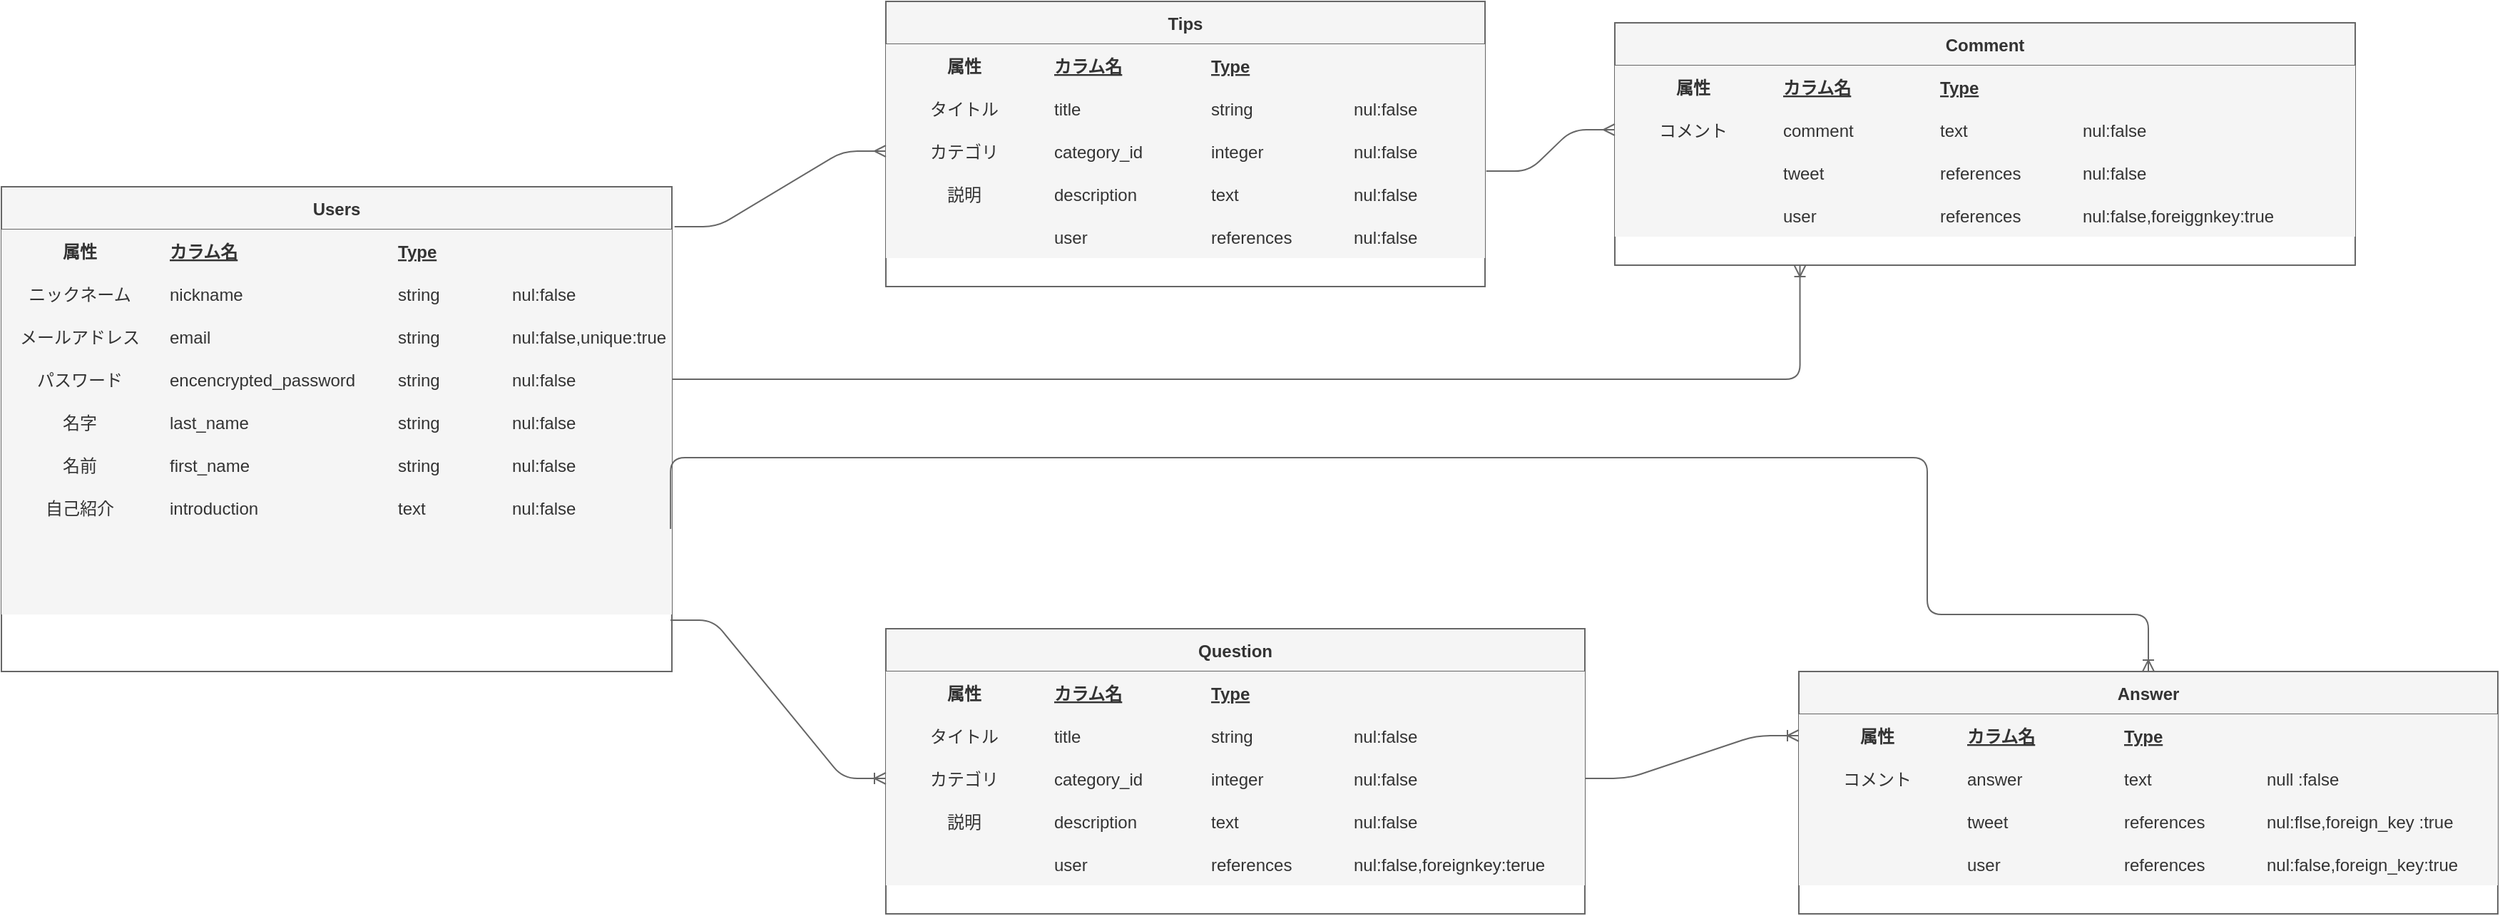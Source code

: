 <mxfile>
    <diagram id="hFUBkZYDd5HjdSjsiQQI" name="ページ1">
        <mxGraphModel dx="728" dy="524" grid="1" gridSize="10" guides="1" tooltips="1" connect="1" arrows="1" fold="1" page="1" pageScale="1" pageWidth="827" pageHeight="1169" background="#FFFFFF" math="0" shadow="0">
            <root>
                <mxCell id="0"/>
                <mxCell id="1" parent="0"/>
                <mxCell id="2" value="Users" style="shape=table;startSize=30;container=1;collapsible=1;childLayout=tableLayout;fixedRows=1;rowLines=0;fontStyle=1;align=center;resizeLast=1;fillColor=#f5f5f5;strokeColor=#666666;fontColor=#333333;" parent="1" vertex="1">
                    <mxGeometry x="110" y="190" width="470" height="340" as="geometry">
                        <mxRectangle x="20" y="60" width="70" height="30" as="alternateBounds"/>
                    </mxGeometry>
                </mxCell>
                <mxCell id="3" value="" style="shape=partialRectangle;collapsible=0;dropTarget=0;pointerEvents=0;fillColor=#f5f5f5;top=0;left=0;bottom=1;right=0;points=[[0,0.5],[1,0.5]];portConstraint=eastwest;strokeColor=#666666;fontColor=#333333;" parent="2" vertex="1">
                    <mxGeometry y="30" width="470" height="30" as="geometry"/>
                </mxCell>
                <mxCell id="4" value="属性" style="shape=partialRectangle;connectable=0;fillColor=#f5f5f5;top=0;left=0;bottom=0;right=0;fontStyle=1;overflow=hidden;strokeColor=#666666;fontColor=#333333;" parent="3" vertex="1">
                    <mxGeometry width="110" height="30" as="geometry"/>
                </mxCell>
                <mxCell id="5" value="カラム名" style="shape=partialRectangle;connectable=0;fillColor=#f5f5f5;top=0;left=0;bottom=0;right=0;align=left;spacingLeft=6;fontStyle=5;overflow=hidden;strokeColor=#666666;fontColor=#333333;" parent="3" vertex="1">
                    <mxGeometry x="110" width="160" height="30" as="geometry"/>
                </mxCell>
                <mxCell id="6" value="Type" style="shape=partialRectangle;connectable=0;fillColor=#f5f5f5;top=0;left=0;bottom=0;right=0;align=left;spacingLeft=6;fontStyle=5;overflow=hidden;strokeColor=#666666;fontColor=#333333;" parent="3" vertex="1">
                    <mxGeometry x="270" width="80" height="30" as="geometry"/>
                </mxCell>
                <mxCell id="130" style="shape=partialRectangle;connectable=0;fillColor=#f5f5f5;top=0;left=0;bottom=0;right=0;align=left;spacingLeft=6;fontStyle=5;overflow=hidden;strokeColor=#666666;fontColor=#333333;" vertex="1" parent="3">
                    <mxGeometry x="350" width="120" height="30" as="geometry"/>
                </mxCell>
                <mxCell id="7" value="" style="shape=partialRectangle;collapsible=0;dropTarget=0;pointerEvents=0;fillColor=#f5f5f5;top=0;left=0;bottom=0;right=0;points=[[0,0.5],[1,0.5]];portConstraint=eastwest;strokeColor=#666666;fontColor=#333333;" parent="2" vertex="1">
                    <mxGeometry y="60" width="470" height="30" as="geometry"/>
                </mxCell>
                <mxCell id="8" value="ニックネーム" style="shape=partialRectangle;connectable=0;fillColor=#f5f5f5;top=0;left=0;bottom=0;right=0;editable=1;overflow=hidden;strokeColor=#666666;fontColor=#333333;" parent="7" vertex="1">
                    <mxGeometry width="110" height="30" as="geometry"/>
                </mxCell>
                <mxCell id="9" value="nickname" style="shape=partialRectangle;connectable=0;fillColor=#f5f5f5;top=0;left=0;bottom=0;right=0;align=left;spacingLeft=6;overflow=hidden;strokeColor=#666666;fontColor=#333333;" parent="7" vertex="1">
                    <mxGeometry x="110" width="160" height="30" as="geometry"/>
                </mxCell>
                <mxCell id="10" value="string" style="shape=partialRectangle;connectable=0;fillColor=#f5f5f5;top=0;left=0;bottom=0;right=0;align=left;spacingLeft=6;overflow=hidden;strokeColor=#666666;fontColor=#333333;" parent="7" vertex="1">
                    <mxGeometry x="270" width="80" height="30" as="geometry"/>
                </mxCell>
                <mxCell id="131" value="nul:false" style="shape=partialRectangle;connectable=0;fillColor=#f5f5f5;top=0;left=0;bottom=0;right=0;align=left;spacingLeft=6;overflow=hidden;strokeColor=#666666;fontColor=#333333;" vertex="1" parent="7">
                    <mxGeometry x="350" width="120" height="30" as="geometry"/>
                </mxCell>
                <mxCell id="11" value="" style="shape=partialRectangle;collapsible=0;dropTarget=0;pointerEvents=0;fillColor=#f5f5f5;top=0;left=0;bottom=0;right=0;points=[[0,0.5],[1,0.5]];portConstraint=eastwest;strokeColor=#666666;fontColor=#333333;" parent="2" vertex="1">
                    <mxGeometry y="90" width="470" height="30" as="geometry"/>
                </mxCell>
                <mxCell id="12" value="メールアドレス" style="shape=partialRectangle;connectable=0;fillColor=#f5f5f5;top=0;left=0;bottom=0;right=0;editable=1;overflow=hidden;strokeColor=#666666;fontColor=#333333;" parent="11" vertex="1">
                    <mxGeometry width="110" height="30" as="geometry"/>
                </mxCell>
                <mxCell id="13" value="email" style="shape=partialRectangle;connectable=0;fillColor=#f5f5f5;top=0;left=0;bottom=0;right=0;align=left;spacingLeft=6;overflow=hidden;strokeColor=#666666;fontColor=#333333;" parent="11" vertex="1">
                    <mxGeometry x="110" width="160" height="30" as="geometry"/>
                </mxCell>
                <mxCell id="14" value="string" style="shape=partialRectangle;connectable=0;fillColor=#f5f5f5;top=0;left=0;bottom=0;right=0;align=left;spacingLeft=6;overflow=hidden;strokeColor=#666666;fontColor=#333333;" parent="11" vertex="1">
                    <mxGeometry x="270" width="80" height="30" as="geometry"/>
                </mxCell>
                <mxCell id="132" value="nul:false,unique:true" style="shape=partialRectangle;connectable=0;fillColor=#f5f5f5;top=0;left=0;bottom=0;right=0;align=left;spacingLeft=6;overflow=hidden;strokeColor=#666666;fontColor=#333333;" vertex="1" parent="11">
                    <mxGeometry x="350" width="120" height="30" as="geometry"/>
                </mxCell>
                <mxCell id="15" value="" style="shape=partialRectangle;collapsible=0;dropTarget=0;pointerEvents=0;fillColor=#f5f5f5;top=0;left=0;bottom=0;right=0;points=[[0,0.5],[1,0.5]];portConstraint=eastwest;strokeColor=#666666;fontColor=#333333;" parent="2" vertex="1">
                    <mxGeometry y="120" width="470" height="30" as="geometry"/>
                </mxCell>
                <mxCell id="16" value="パスワード" style="shape=partialRectangle;connectable=0;fillColor=#f5f5f5;top=0;left=0;bottom=0;right=0;editable=1;overflow=hidden;align=center;verticalAlign=middle;strokeColor=#666666;fontColor=#333333;" parent="15" vertex="1">
                    <mxGeometry width="110" height="30" as="geometry"/>
                </mxCell>
                <mxCell id="17" value="encencrypted_password" style="shape=partialRectangle;connectable=0;fillColor=#f5f5f5;top=0;left=0;bottom=0;right=0;align=left;spacingLeft=6;overflow=hidden;strokeColor=#666666;fontColor=#333333;" parent="15" vertex="1">
                    <mxGeometry x="110" width="160" height="30" as="geometry"/>
                </mxCell>
                <mxCell id="18" value="string" style="shape=partialRectangle;connectable=0;fillColor=#f5f5f5;top=0;left=0;bottom=0;right=0;align=left;spacingLeft=6;overflow=hidden;strokeColor=#666666;fontColor=#333333;" parent="15" vertex="1">
                    <mxGeometry x="270" width="80" height="30" as="geometry"/>
                </mxCell>
                <mxCell id="133" value="nul:false" style="shape=partialRectangle;connectable=0;fillColor=#f5f5f5;top=0;left=0;bottom=0;right=0;align=left;spacingLeft=6;overflow=hidden;strokeColor=#666666;fontColor=#333333;" vertex="1" parent="15">
                    <mxGeometry x="350" width="120" height="30" as="geometry"/>
                </mxCell>
                <mxCell id="19" value="" style="shape=partialRectangle;collapsible=0;dropTarget=0;pointerEvents=0;fillColor=#f5f5f5;top=0;left=0;bottom=0;right=0;points=[[0,0.5],[1,0.5]];portConstraint=eastwest;strokeColor=#666666;fontColor=#333333;" parent="2" vertex="1">
                    <mxGeometry y="150" width="470" height="30" as="geometry"/>
                </mxCell>
                <mxCell id="20" value="名字" style="shape=partialRectangle;connectable=0;fillColor=#f5f5f5;top=0;left=0;bottom=0;right=0;editable=1;overflow=hidden;align=center;verticalAlign=middle;strokeColor=#666666;fontColor=#333333;" parent="19" vertex="1">
                    <mxGeometry width="110" height="30" as="geometry"/>
                </mxCell>
                <mxCell id="21" value="last_name" style="shape=partialRectangle;connectable=0;fillColor=#f5f5f5;top=0;left=0;bottom=0;right=0;align=left;spacingLeft=6;overflow=hidden;strokeColor=#666666;fontColor=#333333;" parent="19" vertex="1">
                    <mxGeometry x="110" width="160" height="30" as="geometry"/>
                </mxCell>
                <mxCell id="22" value="string" style="shape=partialRectangle;connectable=0;fillColor=#f5f5f5;top=0;left=0;bottom=0;right=0;align=left;spacingLeft=6;overflow=hidden;strokeColor=#666666;fontColor=#333333;" parent="19" vertex="1">
                    <mxGeometry x="270" width="80" height="30" as="geometry"/>
                </mxCell>
                <mxCell id="134" value="nul:false" style="shape=partialRectangle;connectable=0;fillColor=#f5f5f5;top=0;left=0;bottom=0;right=0;align=left;spacingLeft=6;overflow=hidden;strokeColor=#666666;fontColor=#333333;" vertex="1" parent="19">
                    <mxGeometry x="350" width="120" height="30" as="geometry"/>
                </mxCell>
                <mxCell id="23" value="" style="shape=partialRectangle;collapsible=0;dropTarget=0;pointerEvents=0;fillColor=#f5f5f5;top=0;left=0;bottom=0;right=0;points=[[0,0.5],[1,0.5]];portConstraint=eastwest;strokeColor=#666666;fontColor=#333333;" parent="2" vertex="1">
                    <mxGeometry y="180" width="470" height="30" as="geometry"/>
                </mxCell>
                <mxCell id="24" value="名前" style="shape=partialRectangle;connectable=0;fillColor=#f5f5f5;top=0;left=0;bottom=0;right=0;editable=1;overflow=hidden;align=center;verticalAlign=middle;strokeColor=#666666;fontColor=#333333;" parent="23" vertex="1">
                    <mxGeometry width="110" height="30" as="geometry"/>
                </mxCell>
                <mxCell id="25" value="first_name" style="shape=partialRectangle;connectable=0;fillColor=#f5f5f5;top=0;left=0;bottom=0;right=0;align=left;spacingLeft=6;overflow=hidden;strokeColor=#666666;fontColor=#333333;" parent="23" vertex="1">
                    <mxGeometry x="110" width="160" height="30" as="geometry"/>
                </mxCell>
                <mxCell id="26" value="string" style="shape=partialRectangle;connectable=0;fillColor=#f5f5f5;top=0;left=0;bottom=0;right=0;align=left;spacingLeft=6;overflow=hidden;strokeColor=#666666;fontColor=#333333;" parent="23" vertex="1">
                    <mxGeometry x="270" width="80" height="30" as="geometry"/>
                </mxCell>
                <mxCell id="135" value="nul:false" style="shape=partialRectangle;connectable=0;fillColor=#f5f5f5;top=0;left=0;bottom=0;right=0;align=left;spacingLeft=6;overflow=hidden;strokeColor=#666666;fontColor=#333333;" vertex="1" parent="23">
                    <mxGeometry x="350" width="120" height="30" as="geometry"/>
                </mxCell>
                <mxCell id="27" value="" style="shape=partialRectangle;collapsible=0;dropTarget=0;pointerEvents=0;fillColor=#f5f5f5;top=0;left=0;bottom=0;right=0;points=[[0,0.5],[1,0.5]];portConstraint=eastwest;strokeColor=#666666;fontColor=#333333;" parent="2" vertex="1">
                    <mxGeometry y="210" width="470" height="30" as="geometry"/>
                </mxCell>
                <mxCell id="28" value="自己紹介" style="shape=partialRectangle;connectable=0;fillColor=#f5f5f5;top=0;left=0;bottom=0;right=0;editable=1;overflow=hidden;align=center;verticalAlign=middle;strokeColor=#666666;fontColor=#333333;" parent="27" vertex="1">
                    <mxGeometry width="110" height="30" as="geometry"/>
                </mxCell>
                <mxCell id="29" value="introduction" style="shape=partialRectangle;connectable=0;fillColor=#f5f5f5;top=0;left=0;bottom=0;right=0;align=left;spacingLeft=6;overflow=hidden;strokeColor=#666666;fontColor=#333333;" parent="27" vertex="1">
                    <mxGeometry x="110" width="160" height="30" as="geometry"/>
                </mxCell>
                <mxCell id="30" value="text" style="shape=partialRectangle;connectable=0;fillColor=#f5f5f5;top=0;left=0;bottom=0;right=0;align=left;spacingLeft=6;overflow=hidden;strokeColor=#666666;fontColor=#333333;" parent="27" vertex="1">
                    <mxGeometry x="270" width="80" height="30" as="geometry"/>
                </mxCell>
                <mxCell id="136" value="nul:false" style="shape=partialRectangle;connectable=0;fillColor=#f5f5f5;top=0;left=0;bottom=0;right=0;align=left;spacingLeft=6;overflow=hidden;strokeColor=#666666;fontColor=#333333;" vertex="1" parent="27">
                    <mxGeometry x="350" width="120" height="30" as="geometry"/>
                </mxCell>
                <mxCell id="31" value="" style="shape=partialRectangle;collapsible=0;dropTarget=0;pointerEvents=0;fillColor=#f5f5f5;top=0;left=0;bottom=0;right=0;points=[[0,0.5],[1,0.5]];portConstraint=eastwest;strokeColor=#666666;fontColor=#333333;" parent="2" vertex="1">
                    <mxGeometry y="240" width="470" height="30" as="geometry"/>
                </mxCell>
                <mxCell id="32" value="" style="shape=partialRectangle;connectable=0;fillColor=#f5f5f5;top=0;left=0;bottom=0;right=0;editable=1;overflow=hidden;align=center;verticalAlign=middle;strokeColor=#666666;fontColor=#333333;" parent="31" vertex="1">
                    <mxGeometry width="110" height="30" as="geometry"/>
                </mxCell>
                <mxCell id="33" value="" style="shape=partialRectangle;connectable=0;fillColor=#f5f5f5;top=0;left=0;bottom=0;right=0;align=left;spacingLeft=6;overflow=hidden;strokeColor=#666666;fontColor=#333333;" parent="31" vertex="1">
                    <mxGeometry x="110" width="160" height="30" as="geometry"/>
                </mxCell>
                <mxCell id="34" value="" style="shape=partialRectangle;connectable=0;fillColor=#f5f5f5;top=0;left=0;bottom=0;right=0;align=left;spacingLeft=6;overflow=hidden;strokeColor=#666666;fontColor=#333333;" parent="31" vertex="1">
                    <mxGeometry x="270" width="80" height="30" as="geometry"/>
                </mxCell>
                <mxCell id="137" style="shape=partialRectangle;connectable=0;fillColor=#f5f5f5;top=0;left=0;bottom=0;right=0;align=left;spacingLeft=6;overflow=hidden;strokeColor=#666666;fontColor=#333333;" vertex="1" parent="31">
                    <mxGeometry x="350" width="120" height="30" as="geometry"/>
                </mxCell>
                <mxCell id="35" value="" style="shape=partialRectangle;collapsible=0;dropTarget=0;pointerEvents=0;fillColor=#f5f5f5;top=0;left=0;bottom=0;right=0;points=[[0,0.5],[1,0.5]];portConstraint=eastwest;strokeColor=#666666;fontColor=#333333;" parent="2" vertex="1">
                    <mxGeometry y="270" width="470" height="30" as="geometry"/>
                </mxCell>
                <mxCell id="36" value="" style="shape=partialRectangle;connectable=0;fillColor=#f5f5f5;top=0;left=0;bottom=0;right=0;editable=1;overflow=hidden;align=center;verticalAlign=middle;strokeColor=#666666;fontColor=#333333;" parent="35" vertex="1">
                    <mxGeometry width="110" height="30" as="geometry"/>
                </mxCell>
                <mxCell id="37" value="" style="shape=partialRectangle;connectable=0;fillColor=#f5f5f5;top=0;left=0;bottom=0;right=0;align=left;spacingLeft=6;overflow=hidden;strokeColor=#666666;fontColor=#333333;" parent="35" vertex="1">
                    <mxGeometry x="110" width="160" height="30" as="geometry"/>
                </mxCell>
                <mxCell id="38" value="" style="shape=partialRectangle;connectable=0;fillColor=#f5f5f5;top=0;left=0;bottom=0;right=0;align=left;spacingLeft=6;overflow=hidden;strokeColor=#666666;fontColor=#333333;" parent="35" vertex="1">
                    <mxGeometry x="270" width="80" height="30" as="geometry"/>
                </mxCell>
                <mxCell id="138" style="shape=partialRectangle;connectable=0;fillColor=#f5f5f5;top=0;left=0;bottom=0;right=0;align=left;spacingLeft=6;overflow=hidden;strokeColor=#666666;fontColor=#333333;" vertex="1" parent="35">
                    <mxGeometry x="350" width="120" height="30" as="geometry"/>
                </mxCell>
                <mxCell id="40" value="Tips" style="shape=table;startSize=30;container=1;collapsible=1;childLayout=tableLayout;fixedRows=1;rowLines=0;fontStyle=1;align=center;resizeLast=1;fillColor=#f5f5f5;strokeColor=#666666;fontColor=#333333;swimlaneFillColor=none;" parent="1" vertex="1">
                    <mxGeometry x="730" y="60" width="420" height="200" as="geometry">
                        <mxRectangle x="330" y="50" width="70" height="30" as="alternateBounds"/>
                    </mxGeometry>
                </mxCell>
                <mxCell id="41" value="" style="shape=partialRectangle;collapsible=0;dropTarget=0;pointerEvents=0;fillColor=#f5f5f5;top=0;left=0;bottom=1;right=0;points=[[0,0.5],[1,0.5]];portConstraint=eastwest;strokeColor=#666666;fontColor=#333333;" parent="40" vertex="1">
                    <mxGeometry y="30" width="420" height="30" as="geometry"/>
                </mxCell>
                <mxCell id="42" value="属性" style="shape=partialRectangle;connectable=0;fillColor=#f5f5f5;top=0;left=0;bottom=0;right=0;fontStyle=1;overflow=hidden;strokeColor=#666666;fontColor=#333333;" parent="41" vertex="1">
                    <mxGeometry width="110" height="30" as="geometry"/>
                </mxCell>
                <mxCell id="43" value="カラム名" style="shape=partialRectangle;connectable=0;fillColor=#f5f5f5;top=0;left=0;bottom=0;right=0;align=left;spacingLeft=6;fontStyle=5;overflow=hidden;strokeColor=#666666;fontColor=#333333;" parent="41" vertex="1">
                    <mxGeometry x="110" width="110" height="30" as="geometry"/>
                </mxCell>
                <mxCell id="44" value="Type" style="shape=partialRectangle;connectable=0;fillColor=#f5f5f5;top=0;left=0;bottom=0;right=0;align=left;spacingLeft=6;fontStyle=5;overflow=hidden;strokeColor=#666666;fontColor=#333333;" parent="41" vertex="1">
                    <mxGeometry x="220" width="100" height="30" as="geometry"/>
                </mxCell>
                <mxCell id="139" style="shape=partialRectangle;connectable=0;fillColor=#f5f5f5;top=0;left=0;bottom=0;right=0;align=left;spacingLeft=6;fontStyle=5;overflow=hidden;strokeColor=#666666;fontColor=#333333;" vertex="1" parent="41">
                    <mxGeometry x="320" width="100" height="30" as="geometry"/>
                </mxCell>
                <mxCell id="45" value="" style="shape=partialRectangle;collapsible=0;dropTarget=0;pointerEvents=0;fillColor=#f5f5f5;top=0;left=0;bottom=0;right=0;points=[[0,0.5],[1,0.5]];portConstraint=eastwest;strokeColor=#666666;fontColor=#333333;" parent="40" vertex="1">
                    <mxGeometry y="60" width="420" height="30" as="geometry"/>
                </mxCell>
                <mxCell id="46" value="タイトル" style="shape=partialRectangle;connectable=0;fillColor=#f5f5f5;top=0;left=0;bottom=0;right=0;editable=1;overflow=hidden;strokeColor=#666666;fontColor=#333333;" parent="45" vertex="1">
                    <mxGeometry width="110" height="30" as="geometry"/>
                </mxCell>
                <mxCell id="47" value="title" style="shape=partialRectangle;connectable=0;fillColor=#f5f5f5;top=0;left=0;bottom=0;right=0;align=left;spacingLeft=6;overflow=hidden;strokeColor=#666666;fontColor=#333333;" parent="45" vertex="1">
                    <mxGeometry x="110" width="110" height="30" as="geometry"/>
                </mxCell>
                <mxCell id="48" value="string" style="shape=partialRectangle;connectable=0;fillColor=#f5f5f5;top=0;left=0;bottom=0;right=0;align=left;spacingLeft=6;overflow=hidden;strokeColor=#666666;fontColor=#333333;" parent="45" vertex="1">
                    <mxGeometry x="220" width="100" height="30" as="geometry"/>
                </mxCell>
                <mxCell id="140" value="nul:false" style="shape=partialRectangle;connectable=0;fillColor=#f5f5f5;top=0;left=0;bottom=0;right=0;align=left;spacingLeft=6;overflow=hidden;strokeColor=#666666;fontColor=#333333;" vertex="1" parent="45">
                    <mxGeometry x="320" width="100" height="30" as="geometry"/>
                </mxCell>
                <mxCell id="49" value="" style="shape=partialRectangle;collapsible=0;dropTarget=0;pointerEvents=0;fillColor=#f5f5f5;top=0;left=0;bottom=0;right=0;points=[[0,0.5],[1,0.5]];portConstraint=eastwest;strokeColor=#666666;fontColor=#333333;" parent="40" vertex="1">
                    <mxGeometry y="90" width="420" height="30" as="geometry"/>
                </mxCell>
                <mxCell id="50" value="カテゴリ" style="shape=partialRectangle;connectable=0;fillColor=#f5f5f5;top=0;left=0;bottom=0;right=0;editable=1;overflow=hidden;strokeColor=#666666;fontColor=#333333;" parent="49" vertex="1">
                    <mxGeometry width="110" height="30" as="geometry"/>
                </mxCell>
                <mxCell id="51" value="category_id" style="shape=partialRectangle;connectable=0;fillColor=#f5f5f5;top=0;left=0;bottom=0;right=0;align=left;spacingLeft=6;overflow=hidden;strokeColor=#666666;fontColor=#333333;" parent="49" vertex="1">
                    <mxGeometry x="110" width="110" height="30" as="geometry"/>
                </mxCell>
                <mxCell id="52" value="integer" style="shape=partialRectangle;connectable=0;fillColor=#f5f5f5;top=0;left=0;bottom=0;right=0;align=left;spacingLeft=6;overflow=hidden;strokeColor=#666666;fontColor=#333333;" parent="49" vertex="1">
                    <mxGeometry x="220" width="100" height="30" as="geometry"/>
                </mxCell>
                <mxCell id="141" value="nul:false" style="shape=partialRectangle;connectable=0;fillColor=#f5f5f5;top=0;left=0;bottom=0;right=0;align=left;spacingLeft=6;overflow=hidden;strokeColor=#666666;fontColor=#333333;" vertex="1" parent="49">
                    <mxGeometry x="320" width="100" height="30" as="geometry"/>
                </mxCell>
                <mxCell id="73" value="" style="shape=partialRectangle;collapsible=0;dropTarget=0;pointerEvents=0;fillColor=#f5f5f5;top=0;left=0;bottom=0;right=0;points=[[0,0.5],[1,0.5]];portConstraint=eastwest;strokeColor=#666666;fontColor=#333333;" parent="40" vertex="1">
                    <mxGeometry y="120" width="420" height="30" as="geometry"/>
                </mxCell>
                <mxCell id="74" value="説明" style="shape=partialRectangle;connectable=0;fillColor=#f5f5f5;top=0;left=0;bottom=0;right=0;editable=1;overflow=hidden;align=center;verticalAlign=middle;strokeColor=#666666;fontColor=#333333;" parent="73" vertex="1">
                    <mxGeometry width="110" height="30" as="geometry"/>
                </mxCell>
                <mxCell id="75" value="description" style="shape=partialRectangle;connectable=0;fillColor=#f5f5f5;top=0;left=0;bottom=0;right=0;align=left;spacingLeft=6;overflow=hidden;strokeColor=#666666;fontColor=#333333;" parent="73" vertex="1">
                    <mxGeometry x="110" width="110" height="30" as="geometry"/>
                </mxCell>
                <mxCell id="76" value="text" style="shape=partialRectangle;connectable=0;fillColor=#f5f5f5;top=0;left=0;bottom=0;right=0;align=left;spacingLeft=6;overflow=hidden;strokeColor=#666666;fontColor=#333333;" parent="73" vertex="1">
                    <mxGeometry x="220" width="100" height="30" as="geometry"/>
                </mxCell>
                <mxCell id="142" value="nul:false" style="shape=partialRectangle;connectable=0;fillColor=#f5f5f5;top=0;left=0;bottom=0;right=0;align=left;spacingLeft=6;overflow=hidden;strokeColor=#666666;fontColor=#333333;" vertex="1" parent="73">
                    <mxGeometry x="320" width="100" height="30" as="geometry"/>
                </mxCell>
                <mxCell id="77" value="" style="shape=partialRectangle;collapsible=0;dropTarget=0;pointerEvents=0;fillColor=#f5f5f5;top=0;left=0;bottom=0;right=0;points=[[0,0.5],[1,0.5]];portConstraint=eastwest;strokeColor=#666666;fontColor=#333333;" parent="40" vertex="1">
                    <mxGeometry y="150" width="420" height="30" as="geometry"/>
                </mxCell>
                <mxCell id="78" value="" style="shape=partialRectangle;connectable=0;fillColor=#f5f5f5;top=0;left=0;bottom=0;right=0;editable=1;overflow=hidden;align=center;verticalAlign=middle;strokeColor=#666666;fontColor=#333333;" parent="77" vertex="1">
                    <mxGeometry width="110" height="30" as="geometry"/>
                </mxCell>
                <mxCell id="79" value="user" style="shape=partialRectangle;connectable=0;fillColor=#f5f5f5;top=0;left=0;bottom=0;right=0;align=left;spacingLeft=6;overflow=hidden;strokeColor=#666666;fontColor=#333333;" parent="77" vertex="1">
                    <mxGeometry x="110" width="110" height="30" as="geometry"/>
                </mxCell>
                <mxCell id="80" value="references" style="shape=partialRectangle;connectable=0;fillColor=#f5f5f5;top=0;left=0;bottom=0;right=0;align=left;spacingLeft=6;overflow=hidden;strokeColor=#666666;fontColor=#333333;" parent="77" vertex="1">
                    <mxGeometry x="220" width="100" height="30" as="geometry"/>
                </mxCell>
                <mxCell id="143" value="nul:false" style="shape=partialRectangle;connectable=0;fillColor=#f5f5f5;top=0;left=0;bottom=0;right=0;align=left;spacingLeft=6;overflow=hidden;strokeColor=#666666;fontColor=#333333;" vertex="1" parent="77">
                    <mxGeometry x="320" width="100" height="30" as="geometry"/>
                </mxCell>
                <mxCell id="81" value="Question" style="shape=table;startSize=30;container=1;collapsible=1;childLayout=tableLayout;fixedRows=1;rowLines=0;fontStyle=1;align=center;resizeLast=1;fillColor=#f5f5f5;strokeColor=#666666;fontColor=#333333;" vertex="1" parent="1">
                    <mxGeometry x="730" y="500" width="490" height="200" as="geometry">
                        <mxRectangle x="330" y="50" width="70" height="30" as="alternateBounds"/>
                    </mxGeometry>
                </mxCell>
                <mxCell id="82" value="" style="shape=partialRectangle;collapsible=0;dropTarget=0;pointerEvents=0;fillColor=#f5f5f5;top=0;left=0;bottom=1;right=0;points=[[0,0.5],[1,0.5]];portConstraint=eastwest;strokeColor=#666666;fontColor=#333333;" vertex="1" parent="81">
                    <mxGeometry y="30" width="490" height="30" as="geometry"/>
                </mxCell>
                <mxCell id="83" value="属性" style="shape=partialRectangle;connectable=0;fillColor=#f5f5f5;top=0;left=0;bottom=0;right=0;fontStyle=1;overflow=hidden;strokeColor=#666666;fontColor=#333333;" vertex="1" parent="82">
                    <mxGeometry width="110" height="30" as="geometry"/>
                </mxCell>
                <mxCell id="84" value="カラム名" style="shape=partialRectangle;connectable=0;fillColor=#f5f5f5;top=0;left=0;bottom=0;right=0;align=left;spacingLeft=6;fontStyle=5;overflow=hidden;strokeColor=#666666;fontColor=#333333;" vertex="1" parent="82">
                    <mxGeometry x="110" width="110" height="30" as="geometry"/>
                </mxCell>
                <mxCell id="85" value="Type" style="shape=partialRectangle;connectable=0;fillColor=#f5f5f5;top=0;left=0;bottom=0;right=0;align=left;spacingLeft=6;fontStyle=5;overflow=hidden;strokeColor=#666666;fontColor=#333333;" vertex="1" parent="82">
                    <mxGeometry x="220" width="100" height="30" as="geometry"/>
                </mxCell>
                <mxCell id="144" style="shape=partialRectangle;connectable=0;fillColor=#f5f5f5;top=0;left=0;bottom=0;right=0;align=left;spacingLeft=6;fontStyle=5;overflow=hidden;strokeColor=#666666;fontColor=#333333;" vertex="1" parent="82">
                    <mxGeometry x="320" width="170" height="30" as="geometry"/>
                </mxCell>
                <mxCell id="86" value="" style="shape=partialRectangle;collapsible=0;dropTarget=0;pointerEvents=0;fillColor=#f5f5f5;top=0;left=0;bottom=0;right=0;points=[[0,0.5],[1,0.5]];portConstraint=eastwest;strokeColor=#666666;fontColor=#333333;" vertex="1" parent="81">
                    <mxGeometry y="60" width="490" height="30" as="geometry"/>
                </mxCell>
                <mxCell id="87" value="タイトル" style="shape=partialRectangle;connectable=0;fillColor=#f5f5f5;top=0;left=0;bottom=0;right=0;editable=1;overflow=hidden;strokeColor=#666666;fontColor=#333333;" vertex="1" parent="86">
                    <mxGeometry width="110" height="30" as="geometry"/>
                </mxCell>
                <mxCell id="88" value="title" style="shape=partialRectangle;connectable=0;fillColor=#f5f5f5;top=0;left=0;bottom=0;right=0;align=left;spacingLeft=6;overflow=hidden;strokeColor=#666666;fontColor=#333333;" vertex="1" parent="86">
                    <mxGeometry x="110" width="110" height="30" as="geometry"/>
                </mxCell>
                <mxCell id="89" value="string" style="shape=partialRectangle;connectable=0;fillColor=#f5f5f5;top=0;left=0;bottom=0;right=0;align=left;spacingLeft=6;overflow=hidden;strokeColor=#666666;fontColor=#333333;" vertex="1" parent="86">
                    <mxGeometry x="220" width="100" height="30" as="geometry"/>
                </mxCell>
                <mxCell id="145" value="nul:false" style="shape=partialRectangle;connectable=0;fillColor=#f5f5f5;top=0;left=0;bottom=0;right=0;align=left;spacingLeft=6;overflow=hidden;strokeColor=#666666;fontColor=#333333;" vertex="1" parent="86">
                    <mxGeometry x="320" width="170" height="30" as="geometry"/>
                </mxCell>
                <mxCell id="90" value="" style="shape=partialRectangle;collapsible=0;dropTarget=0;pointerEvents=0;fillColor=#f5f5f5;top=0;left=0;bottom=0;right=0;points=[[0,0.5],[1,0.5]];portConstraint=eastwest;strokeColor=#666666;fontColor=#333333;" vertex="1" parent="81">
                    <mxGeometry y="90" width="490" height="30" as="geometry"/>
                </mxCell>
                <mxCell id="91" value="カテゴリ" style="shape=partialRectangle;connectable=0;fillColor=#f5f5f5;top=0;left=0;bottom=0;right=0;editable=1;overflow=hidden;strokeColor=#666666;fontColor=#333333;" vertex="1" parent="90">
                    <mxGeometry width="110" height="30" as="geometry"/>
                </mxCell>
                <mxCell id="92" value="category_id" style="shape=partialRectangle;connectable=0;fillColor=#f5f5f5;top=0;left=0;bottom=0;right=0;align=left;spacingLeft=6;overflow=hidden;strokeColor=#666666;fontColor=#333333;" vertex="1" parent="90">
                    <mxGeometry x="110" width="110" height="30" as="geometry"/>
                </mxCell>
                <mxCell id="93" value="integer" style="shape=partialRectangle;connectable=0;fillColor=#f5f5f5;top=0;left=0;bottom=0;right=0;align=left;spacingLeft=6;overflow=hidden;strokeColor=#666666;fontColor=#333333;" vertex="1" parent="90">
                    <mxGeometry x="220" width="100" height="30" as="geometry"/>
                </mxCell>
                <mxCell id="146" value="nul:false" style="shape=partialRectangle;connectable=0;fillColor=#f5f5f5;top=0;left=0;bottom=0;right=0;align=left;spacingLeft=6;overflow=hidden;strokeColor=#666666;fontColor=#333333;" vertex="1" parent="90">
                    <mxGeometry x="320" width="170" height="30" as="geometry"/>
                </mxCell>
                <mxCell id="94" value="" style="shape=partialRectangle;collapsible=0;dropTarget=0;pointerEvents=0;fillColor=#f5f5f5;top=0;left=0;bottom=0;right=0;points=[[0,0.5],[1,0.5]];portConstraint=eastwest;strokeColor=#666666;fontColor=#333333;" vertex="1" parent="81">
                    <mxGeometry y="120" width="490" height="30" as="geometry"/>
                </mxCell>
                <mxCell id="95" value="説明" style="shape=partialRectangle;connectable=0;fillColor=#f5f5f5;top=0;left=0;bottom=0;right=0;editable=1;overflow=hidden;align=center;verticalAlign=middle;strokeColor=#666666;fontColor=#333333;" vertex="1" parent="94">
                    <mxGeometry width="110" height="30" as="geometry"/>
                </mxCell>
                <mxCell id="96" value="description" style="shape=partialRectangle;connectable=0;fillColor=#f5f5f5;top=0;left=0;bottom=0;right=0;align=left;spacingLeft=6;overflow=hidden;strokeColor=#666666;fontColor=#333333;" vertex="1" parent="94">
                    <mxGeometry x="110" width="110" height="30" as="geometry"/>
                </mxCell>
                <mxCell id="97" value="text" style="shape=partialRectangle;connectable=0;fillColor=#f5f5f5;top=0;left=0;bottom=0;right=0;align=left;spacingLeft=6;overflow=hidden;strokeColor=#666666;fontColor=#333333;" vertex="1" parent="94">
                    <mxGeometry x="220" width="100" height="30" as="geometry"/>
                </mxCell>
                <mxCell id="147" value="nul:false" style="shape=partialRectangle;connectable=0;fillColor=#f5f5f5;top=0;left=0;bottom=0;right=0;align=left;spacingLeft=6;overflow=hidden;strokeColor=#666666;fontColor=#333333;" vertex="1" parent="94">
                    <mxGeometry x="320" width="170" height="30" as="geometry"/>
                </mxCell>
                <mxCell id="98" value="" style="shape=partialRectangle;collapsible=0;dropTarget=0;pointerEvents=0;fillColor=#f5f5f5;top=0;left=0;bottom=0;right=0;points=[[0,0.5],[1,0.5]];portConstraint=eastwest;strokeColor=#666666;fontColor=#333333;" vertex="1" parent="81">
                    <mxGeometry y="150" width="490" height="30" as="geometry"/>
                </mxCell>
                <mxCell id="99" value="" style="shape=partialRectangle;connectable=0;fillColor=#f5f5f5;top=0;left=0;bottom=0;right=0;editable=1;overflow=hidden;align=center;verticalAlign=middle;strokeColor=#666666;fontColor=#333333;" vertex="1" parent="98">
                    <mxGeometry width="110" height="30" as="geometry"/>
                </mxCell>
                <mxCell id="100" value="user" style="shape=partialRectangle;connectable=0;fillColor=#f5f5f5;top=0;left=0;bottom=0;right=0;align=left;spacingLeft=6;overflow=hidden;strokeColor=#666666;fontColor=#333333;" vertex="1" parent="98">
                    <mxGeometry x="110" width="110" height="30" as="geometry"/>
                </mxCell>
                <mxCell id="101" value="references" style="shape=partialRectangle;connectable=0;fillColor=#f5f5f5;top=0;left=0;bottom=0;right=0;align=left;spacingLeft=6;overflow=hidden;strokeColor=#666666;fontColor=#333333;" vertex="1" parent="98">
                    <mxGeometry x="220" width="100" height="30" as="geometry"/>
                </mxCell>
                <mxCell id="148" value="nul:false,foreignkey:terue" style="shape=partialRectangle;connectable=0;fillColor=#f5f5f5;top=0;left=0;bottom=0;right=0;align=left;spacingLeft=6;overflow=hidden;strokeColor=#666666;fontColor=#333333;" vertex="1" parent="98">
                    <mxGeometry x="320" width="170" height="30" as="geometry"/>
                </mxCell>
                <mxCell id="102" value="Comment" style="shape=table;startSize=30;container=1;collapsible=1;childLayout=tableLayout;fixedRows=1;rowLines=0;fontStyle=1;align=center;resizeLast=1;fillColor=#f5f5f5;strokeColor=#666666;fontColor=#333333;" vertex="1" parent="1">
                    <mxGeometry x="1241" y="75" width="519" height="170" as="geometry">
                        <mxRectangle x="330" y="50" width="70" height="30" as="alternateBounds"/>
                    </mxGeometry>
                </mxCell>
                <mxCell id="103" value="" style="shape=partialRectangle;collapsible=0;dropTarget=0;pointerEvents=0;fillColor=#f5f5f5;top=0;left=0;bottom=1;right=0;points=[[0,0.5],[1,0.5]];portConstraint=eastwest;strokeColor=#666666;fontColor=#333333;" vertex="1" parent="102">
                    <mxGeometry y="30" width="519" height="30" as="geometry"/>
                </mxCell>
                <mxCell id="104" value="属性" style="shape=partialRectangle;connectable=0;fillColor=#f5f5f5;top=0;left=0;bottom=0;right=0;fontStyle=1;overflow=hidden;strokeColor=#666666;fontColor=#333333;" vertex="1" parent="103">
                    <mxGeometry width="110" height="30" as="geometry"/>
                </mxCell>
                <mxCell id="105" value="カラム名" style="shape=partialRectangle;connectable=0;fillColor=#f5f5f5;top=0;left=0;bottom=0;right=0;align=left;spacingLeft=6;fontStyle=5;overflow=hidden;strokeColor=#666666;fontColor=#333333;" vertex="1" parent="103">
                    <mxGeometry x="110" width="110" height="30" as="geometry"/>
                </mxCell>
                <mxCell id="106" value="Type" style="shape=partialRectangle;connectable=0;fillColor=#f5f5f5;top=0;left=0;bottom=0;right=0;align=left;spacingLeft=6;fontStyle=5;overflow=hidden;strokeColor=#666666;fontColor=#333333;" vertex="1" parent="103">
                    <mxGeometry x="220" width="100" height="30" as="geometry"/>
                </mxCell>
                <mxCell id="149" style="shape=partialRectangle;connectable=0;fillColor=#f5f5f5;top=0;left=0;bottom=0;right=0;align=left;spacingLeft=6;fontStyle=5;overflow=hidden;strokeColor=#666666;fontColor=#333333;" vertex="1" parent="103">
                    <mxGeometry x="320" width="199" height="30" as="geometry"/>
                </mxCell>
                <mxCell id="107" value="" style="shape=partialRectangle;collapsible=0;dropTarget=0;pointerEvents=0;fillColor=#f5f5f5;top=0;left=0;bottom=0;right=0;points=[[0,0.5],[1,0.5]];portConstraint=eastwest;strokeColor=#666666;fontColor=#333333;" vertex="1" parent="102">
                    <mxGeometry y="60" width="519" height="30" as="geometry"/>
                </mxCell>
                <mxCell id="108" value="コメント" style="shape=partialRectangle;connectable=0;fillColor=#f5f5f5;top=0;left=0;bottom=0;right=0;editable=1;overflow=hidden;strokeColor=#666666;fontColor=#333333;" vertex="1" parent="107">
                    <mxGeometry width="110" height="30" as="geometry"/>
                </mxCell>
                <mxCell id="109" value="comment" style="shape=partialRectangle;connectable=0;fillColor=#f5f5f5;top=0;left=0;bottom=0;right=0;align=left;spacingLeft=6;overflow=hidden;strokeColor=#666666;fontColor=#333333;" vertex="1" parent="107">
                    <mxGeometry x="110" width="110" height="30" as="geometry"/>
                </mxCell>
                <mxCell id="110" value="text" style="shape=partialRectangle;connectable=0;fillColor=#f5f5f5;top=0;left=0;bottom=0;right=0;align=left;spacingLeft=6;overflow=hidden;strokeColor=#666666;fontColor=#333333;" vertex="1" parent="107">
                    <mxGeometry x="220" width="100" height="30" as="geometry"/>
                </mxCell>
                <mxCell id="150" value="nul:false" style="shape=partialRectangle;connectable=0;fillColor=#f5f5f5;top=0;left=0;bottom=0;right=0;align=left;spacingLeft=6;overflow=hidden;strokeColor=#666666;fontColor=#333333;" vertex="1" parent="107">
                    <mxGeometry x="320" width="199" height="30" as="geometry"/>
                </mxCell>
                <mxCell id="111" value="" style="shape=partialRectangle;collapsible=0;dropTarget=0;pointerEvents=0;fillColor=#f5f5f5;top=0;left=0;bottom=0;right=0;points=[[0,0.5],[1,0.5]];portConstraint=eastwest;strokeColor=#666666;fontColor=#333333;" vertex="1" parent="102">
                    <mxGeometry y="90" width="519" height="30" as="geometry"/>
                </mxCell>
                <mxCell id="112" value="" style="shape=partialRectangle;connectable=0;fillColor=#f5f5f5;top=0;left=0;bottom=0;right=0;editable=1;overflow=hidden;strokeColor=#666666;fontColor=#333333;" vertex="1" parent="111">
                    <mxGeometry width="110" height="30" as="geometry"/>
                </mxCell>
                <mxCell id="113" value="tweet" style="shape=partialRectangle;connectable=0;fillColor=#f5f5f5;top=0;left=0;bottom=0;right=0;align=left;spacingLeft=6;overflow=hidden;strokeColor=#666666;fontColor=#333333;" vertex="1" parent="111">
                    <mxGeometry x="110" width="110" height="30" as="geometry"/>
                </mxCell>
                <mxCell id="114" value="references" style="shape=partialRectangle;connectable=0;fillColor=#f5f5f5;top=0;left=0;bottom=0;right=0;align=left;spacingLeft=6;overflow=hidden;strokeColor=#666666;fontColor=#333333;" vertex="1" parent="111">
                    <mxGeometry x="220" width="100" height="30" as="geometry"/>
                </mxCell>
                <mxCell id="151" value="nul:false" style="shape=partialRectangle;connectable=0;fillColor=#f5f5f5;top=0;left=0;bottom=0;right=0;align=left;spacingLeft=6;overflow=hidden;strokeColor=#666666;fontColor=#333333;" vertex="1" parent="111">
                    <mxGeometry x="320" width="199" height="30" as="geometry"/>
                </mxCell>
                <mxCell id="115" value="" style="shape=partialRectangle;collapsible=0;dropTarget=0;pointerEvents=0;fillColor=#f5f5f5;top=0;left=0;bottom=0;right=0;points=[[0,0.5],[1,0.5]];portConstraint=eastwest;strokeColor=#666666;fontColor=#333333;" vertex="1" parent="102">
                    <mxGeometry y="120" width="519" height="30" as="geometry"/>
                </mxCell>
                <mxCell id="116" value="" style="shape=partialRectangle;connectable=0;fillColor=#f5f5f5;top=0;left=0;bottom=0;right=0;editable=1;overflow=hidden;align=center;verticalAlign=middle;strokeColor=#666666;fontColor=#333333;" vertex="1" parent="115">
                    <mxGeometry width="110" height="30" as="geometry"/>
                </mxCell>
                <mxCell id="117" value="user" style="shape=partialRectangle;connectable=0;fillColor=#f5f5f5;top=0;left=0;bottom=0;right=0;align=left;spacingLeft=6;overflow=hidden;strokeColor=#666666;fontColor=#333333;" vertex="1" parent="115">
                    <mxGeometry x="110" width="110" height="30" as="geometry"/>
                </mxCell>
                <mxCell id="118" value="references" style="shape=partialRectangle;connectable=0;fillColor=#f5f5f5;top=0;left=0;bottom=0;right=0;align=left;spacingLeft=6;overflow=hidden;strokeColor=#666666;fontColor=#333333;" vertex="1" parent="115">
                    <mxGeometry x="220" width="100" height="30" as="geometry"/>
                </mxCell>
                <mxCell id="152" value="nul:false,foreiggnkey:true" style="shape=partialRectangle;connectable=0;fillColor=#f5f5f5;top=0;left=0;bottom=0;right=0;align=left;spacingLeft=6;overflow=hidden;strokeColor=#666666;fontColor=#333333;" vertex="1" parent="115">
                    <mxGeometry x="320" width="199" height="30" as="geometry"/>
                </mxCell>
                <mxCell id="123" value="" style="edgeStyle=entityRelationEdgeStyle;fontSize=12;html=1;endArrow=ERmany;exitX=1.002;exitY=-0.033;exitDx=0;exitDy=0;exitPerimeter=0;entryX=0;entryY=0.5;entryDx=0;entryDy=0;labelBackgroundColor=#F1FAEE;strokeColor=#666666;fontColor=#1D3557;fillColor=#f5f5f5;" edge="1" parent="1" source="73" target="107">
                    <mxGeometry width="100" height="100" relative="1" as="geometry">
                        <mxPoint x="1230" y="410" as="sourcePoint"/>
                        <mxPoint x="1330" y="310" as="targetPoint"/>
                    </mxGeometry>
                </mxCell>
                <mxCell id="124" value="" style="edgeStyle=entityRelationEdgeStyle;fontSize=12;html=1;endArrow=ERmany;exitX=1.004;exitY=-0.067;exitDx=0;exitDy=0;exitPerimeter=0;entryX=0;entryY=0.5;entryDx=0;entryDy=0;labelBackgroundColor=#F1FAEE;strokeColor=#666666;fontColor=#1D3557;fillColor=#f5f5f5;" edge="1" parent="1" source="3" target="49">
                    <mxGeometry width="100" height="100" relative="1" as="geometry">
                        <mxPoint x="700" y="340" as="sourcePoint"/>
                        <mxPoint x="800" y="240" as="targetPoint"/>
                    </mxGeometry>
                </mxCell>
                <mxCell id="125" value="" style="edgeStyle=entityRelationEdgeStyle;fontSize=12;html=1;endArrow=ERoneToMany;exitX=0.998;exitY=1.133;exitDx=0;exitDy=0;entryX=0;entryY=0.5;entryDx=0;entryDy=0;exitPerimeter=0;labelBackgroundColor=#F1FAEE;strokeColor=#666666;fontColor=#1D3557;fillColor=#f5f5f5;" edge="1" parent="1" source="35" target="90">
                    <mxGeometry width="100" height="100" relative="1" as="geometry">
                        <mxPoint x="700" y="400" as="sourcePoint"/>
                        <mxPoint x="800" y="300" as="targetPoint"/>
                    </mxGeometry>
                </mxCell>
                <mxCell id="153" value="Answer" style="shape=table;startSize=30;container=1;collapsible=1;childLayout=tableLayout;fixedRows=1;rowLines=0;fontStyle=1;align=center;resizeLast=1;strokeColor=#666666;fontColor=#333333;fillColor=#f5f5f5;" vertex="1" parent="1">
                    <mxGeometry x="1370" y="530" width="490" height="170" as="geometry">
                        <mxRectangle x="330" y="50" width="70" height="30" as="alternateBounds"/>
                    </mxGeometry>
                </mxCell>
                <mxCell id="154" value="" style="shape=partialRectangle;collapsible=0;dropTarget=0;pointerEvents=0;fillColor=#f5f5f5;top=0;left=0;bottom=1;right=0;points=[[0,0.5],[1,0.5]];portConstraint=eastwest;strokeColor=#666666;fontColor=#333333;" vertex="1" parent="153">
                    <mxGeometry y="30" width="490" height="30" as="geometry"/>
                </mxCell>
                <mxCell id="155" value="属性" style="shape=partialRectangle;connectable=0;fillColor=#f5f5f5;top=0;left=0;bottom=0;right=0;fontStyle=1;overflow=hidden;strokeColor=#666666;fontColor=#333333;" vertex="1" parent="154">
                    <mxGeometry width="110" height="30" as="geometry"/>
                </mxCell>
                <mxCell id="156" value="カラム名" style="shape=partialRectangle;connectable=0;fillColor=#f5f5f5;top=0;left=0;bottom=0;right=0;align=left;spacingLeft=6;fontStyle=5;overflow=hidden;strokeColor=#666666;fontColor=#333333;" vertex="1" parent="154">
                    <mxGeometry x="110" width="110" height="30" as="geometry"/>
                </mxCell>
                <mxCell id="157" value="Type" style="shape=partialRectangle;connectable=0;fillColor=#f5f5f5;top=0;left=0;bottom=0;right=0;align=left;spacingLeft=6;fontStyle=5;overflow=hidden;strokeColor=#666666;fontColor=#333333;" vertex="1" parent="154">
                    <mxGeometry x="220" width="100" height="30" as="geometry"/>
                </mxCell>
                <mxCell id="158" style="shape=partialRectangle;connectable=0;fillColor=#f5f5f5;top=0;left=0;bottom=0;right=0;align=left;spacingLeft=6;fontStyle=5;overflow=hidden;strokeColor=#666666;fontColor=#333333;" vertex="1" parent="154">
                    <mxGeometry x="320" width="170" height="30" as="geometry"/>
                </mxCell>
                <mxCell id="159" value="" style="shape=partialRectangle;collapsible=0;dropTarget=0;pointerEvents=0;fillColor=#f5f5f5;top=0;left=0;bottom=0;right=0;points=[[0,0.5],[1,0.5]];portConstraint=eastwest;strokeColor=#666666;fontColor=#333333;" vertex="1" parent="153">
                    <mxGeometry y="60" width="490" height="30" as="geometry"/>
                </mxCell>
                <mxCell id="160" value="コメント" style="shape=partialRectangle;connectable=0;fillColor=#f5f5f5;top=0;left=0;bottom=0;right=0;editable=1;overflow=hidden;strokeColor=#666666;fontColor=#333333;" vertex="1" parent="159">
                    <mxGeometry width="110" height="30" as="geometry"/>
                </mxCell>
                <mxCell id="161" value="answer" style="shape=partialRectangle;connectable=0;fillColor=#f5f5f5;top=0;left=0;bottom=0;right=0;align=left;spacingLeft=6;overflow=hidden;strokeColor=#666666;fontColor=#333333;" vertex="1" parent="159">
                    <mxGeometry x="110" width="110" height="30" as="geometry"/>
                </mxCell>
                <mxCell id="162" value="text" style="shape=partialRectangle;connectable=0;fillColor=#f5f5f5;top=0;left=0;bottom=0;right=0;align=left;spacingLeft=6;overflow=hidden;strokeColor=#666666;fontColor=#333333;" vertex="1" parent="159">
                    <mxGeometry x="220" width="100" height="30" as="geometry"/>
                </mxCell>
                <mxCell id="163" value="null :false" style="shape=partialRectangle;connectable=0;fillColor=#f5f5f5;top=0;left=0;bottom=0;right=0;align=left;spacingLeft=6;overflow=hidden;strokeColor=#666666;fontColor=#333333;" vertex="1" parent="159">
                    <mxGeometry x="320" width="170" height="30" as="geometry"/>
                </mxCell>
                <mxCell id="164" value="" style="shape=partialRectangle;collapsible=0;dropTarget=0;pointerEvents=0;fillColor=#f5f5f5;top=0;left=0;bottom=0;right=0;points=[[0,0.5],[1,0.5]];portConstraint=eastwest;strokeColor=#666666;fontColor=#333333;" vertex="1" parent="153">
                    <mxGeometry y="90" width="490" height="30" as="geometry"/>
                </mxCell>
                <mxCell id="165" value="" style="shape=partialRectangle;connectable=0;fillColor=#f5f5f5;top=0;left=0;bottom=0;right=0;editable=1;overflow=hidden;strokeColor=#666666;fontColor=#333333;" vertex="1" parent="164">
                    <mxGeometry width="110" height="30" as="geometry"/>
                </mxCell>
                <mxCell id="166" value="tweet" style="shape=partialRectangle;connectable=0;fillColor=#f5f5f5;top=0;left=0;bottom=0;right=0;align=left;spacingLeft=6;overflow=hidden;strokeColor=#666666;fontColor=#333333;" vertex="1" parent="164">
                    <mxGeometry x="110" width="110" height="30" as="geometry"/>
                </mxCell>
                <mxCell id="167" value="references" style="shape=partialRectangle;connectable=0;fillColor=#f5f5f5;top=0;left=0;bottom=0;right=0;align=left;spacingLeft=6;overflow=hidden;strokeColor=#666666;fontColor=#333333;" vertex="1" parent="164">
                    <mxGeometry x="220" width="100" height="30" as="geometry"/>
                </mxCell>
                <mxCell id="168" value="nul:flse,foreign_key :true" style="shape=partialRectangle;connectable=0;fillColor=#f5f5f5;top=0;left=0;bottom=0;right=0;align=left;spacingLeft=6;overflow=hidden;strokeColor=#666666;fontColor=#333333;" vertex="1" parent="164">
                    <mxGeometry x="320" width="170" height="30" as="geometry"/>
                </mxCell>
                <mxCell id="169" value="" style="shape=partialRectangle;collapsible=0;dropTarget=0;pointerEvents=0;fillColor=#f5f5f5;top=0;left=0;bottom=0;right=0;points=[[0,0.5],[1,0.5]];portConstraint=eastwest;strokeColor=#666666;fontColor=#333333;" vertex="1" parent="153">
                    <mxGeometry y="120" width="490" height="30" as="geometry"/>
                </mxCell>
                <mxCell id="170" value="" style="shape=partialRectangle;connectable=0;fillColor=#f5f5f5;top=0;left=0;bottom=0;right=0;editable=1;overflow=hidden;align=center;verticalAlign=middle;strokeColor=#666666;fontColor=#333333;" vertex="1" parent="169">
                    <mxGeometry width="110" height="30" as="geometry"/>
                </mxCell>
                <mxCell id="171" value="user" style="shape=partialRectangle;connectable=0;fillColor=#f5f5f5;top=0;left=0;bottom=0;right=0;align=left;spacingLeft=6;overflow=hidden;strokeColor=#666666;fontColor=#333333;" vertex="1" parent="169">
                    <mxGeometry x="110" width="110" height="30" as="geometry"/>
                </mxCell>
                <mxCell id="172" value="references" style="shape=partialRectangle;connectable=0;fillColor=#f5f5f5;top=0;left=0;bottom=0;right=0;align=left;spacingLeft=6;overflow=hidden;strokeColor=#666666;fontColor=#333333;" vertex="1" parent="169">
                    <mxGeometry x="220" width="100" height="30" as="geometry"/>
                </mxCell>
                <mxCell id="173" value="nul:false,foreign_key:true" style="shape=partialRectangle;connectable=0;fillColor=#f5f5f5;top=0;left=0;bottom=0;right=0;align=left;spacingLeft=6;overflow=hidden;strokeColor=#666666;fontColor=#333333;" vertex="1" parent="169">
                    <mxGeometry x="320" width="170" height="30" as="geometry"/>
                </mxCell>
                <mxCell id="174" value="" style="edgeStyle=entityRelationEdgeStyle;fontSize=12;html=1;endArrow=ERoneToMany;entryX=0;entryY=0.5;entryDx=0;entryDy=0;exitX=1;exitY=0.5;exitDx=0;exitDy=0;labelBackgroundColor=#F1FAEE;strokeColor=#666666;fontColor=#1D3557;fillColor=#f5f5f5;" edge="1" parent="1" source="90" target="154">
                    <mxGeometry width="100" height="100" relative="1" as="geometry">
                        <mxPoint x="1150" y="460" as="sourcePoint"/>
                        <mxPoint x="1250" y="360" as="targetPoint"/>
                    </mxGeometry>
                </mxCell>
                <mxCell id="176" value="" style="edgeStyle=orthogonalEdgeStyle;fontSize=12;html=1;endArrow=ERoneToMany;exitX=0.998;exitY=0;exitDx=0;exitDy=0;entryX=0.5;entryY=0;entryDx=0;entryDy=0;exitPerimeter=0;labelBackgroundColor=#F1FAEE;strokeColor=#666666;fontColor=#1D3557;fillColor=#f5f5f5;" edge="1" parent="1" source="31" target="153">
                    <mxGeometry width="100" height="100" relative="1" as="geometry">
                        <mxPoint x="640" y="500" as="sourcePoint"/>
                        <mxPoint x="740" y="400" as="targetPoint"/>
                        <Array as="points">
                            <mxPoint x="579" y="380"/>
                            <mxPoint x="1460" y="380"/>
                            <mxPoint x="1460" y="490"/>
                        </Array>
                    </mxGeometry>
                </mxCell>
                <mxCell id="177" value="" style="edgeStyle=orthogonalEdgeStyle;fontSize=12;html=1;endArrow=ERoneToMany;exitX=1;exitY=0.5;exitDx=0;exitDy=0;entryX=0.25;entryY=1;entryDx=0;entryDy=0;labelBackgroundColor=#F1FAEE;strokeColor=#666666;fontColor=#1D3557;fillColor=#f5f5f5;" edge="1" parent="1" source="15" target="102">
                    <mxGeometry width="100" height="100" relative="1" as="geometry">
                        <mxPoint x="730" y="410" as="sourcePoint"/>
                        <mxPoint x="830" y="310" as="targetPoint"/>
                    </mxGeometry>
                </mxCell>
            </root>
        </mxGraphModel>
    </diagram>
</mxfile>